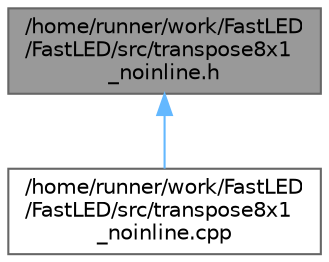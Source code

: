 digraph "/home/runner/work/FastLED/FastLED/src/transpose8x1_noinline.h"
{
 // LATEX_PDF_SIZE
  bgcolor="transparent";
  edge [fontname=Helvetica,fontsize=10,labelfontname=Helvetica,labelfontsize=10];
  node [fontname=Helvetica,fontsize=10,shape=box,height=0.2,width=0.4];
  Node1 [id="Node000001",label="/home/runner/work/FastLED\l/FastLED/src/transpose8x1\l_noinline.h",height=0.2,width=0.4,color="gray40", fillcolor="grey60", style="filled", fontcolor="black",tooltip="Declares the 8x1 transposition function."];
  Node1 -> Node2 [id="edge1_Node000001_Node000002",dir="back",color="steelblue1",style="solid",tooltip=" "];
  Node2 [id="Node000002",label="/home/runner/work/FastLED\l/FastLED/src/transpose8x1\l_noinline.cpp",height=0.2,width=0.4,color="grey40", fillcolor="white", style="filled",URL="$d6/dec/transpose8x1__noinline_8cpp.html",tooltip="Defines the 8x1 transposition function."];
}
